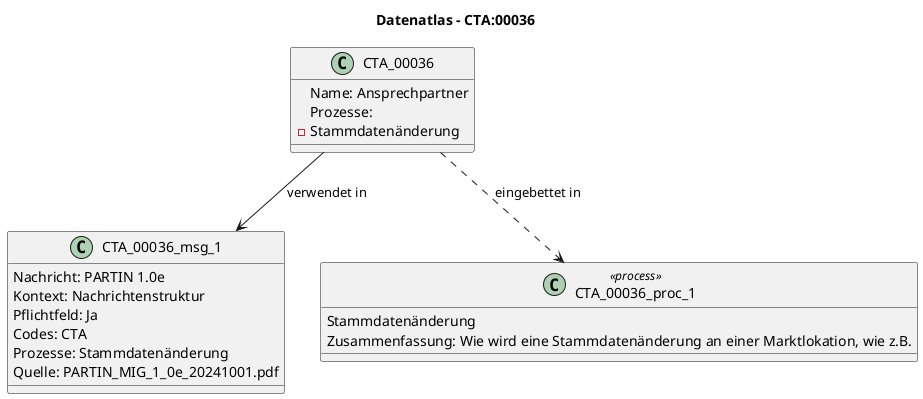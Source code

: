 @startuml
title Datenatlas – CTA:00036
class CTA_00036 {
  Name: Ansprechpartner
  Prozesse:
    - Stammdatenänderung
}
class CTA_00036_msg_1 {
  Nachricht: PARTIN 1.0e
  Kontext: Nachrichtenstruktur
  Pflichtfeld: Ja
  Codes: CTA
  Prozesse: Stammdatenänderung
  Quelle: PARTIN_MIG_1_0e_20241001.pdf
}
CTA_00036 --> CTA_00036_msg_1 : verwendet in
class CTA_00036_proc_1 <<process>> {
  Stammdatenänderung
  Zusammenfassung: Wie wird eine Stammdatenänderung an einer Marktlokation, wie z.B.
}
CTA_00036 ..> CTA_00036_proc_1 : eingebettet in
@enduml